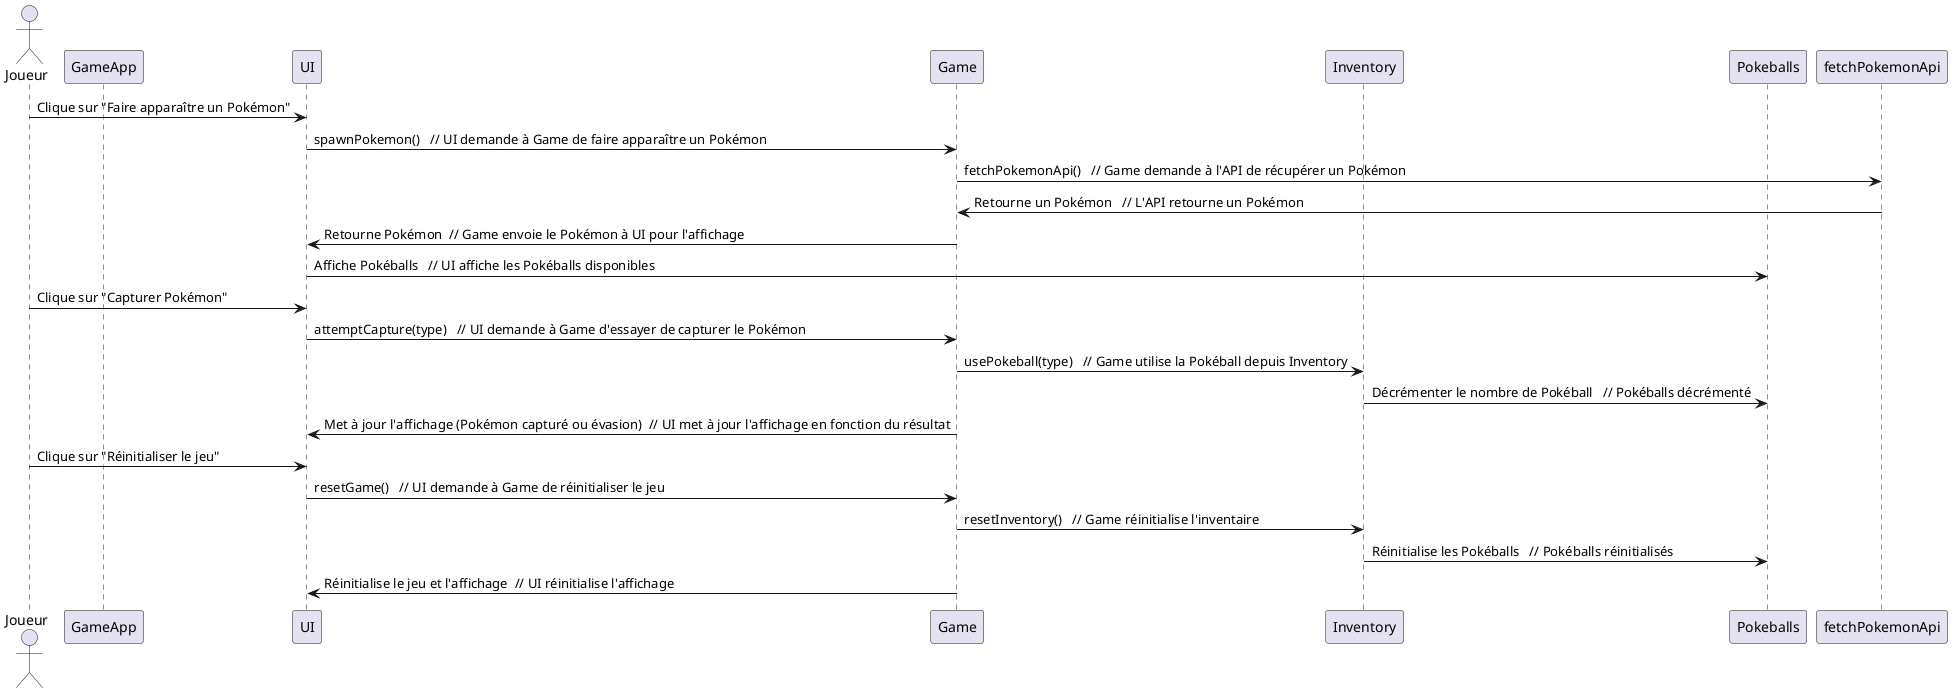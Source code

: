 @startuml diagram-sequence
actor Joueur
participant "GameApp" as App
participant "UI" as UI
participant "Game" as Game
participant "Inventory" as Inventory
participant "Pokeballs" as Pokeballs
participant "fetchPokemonApi" as API

Joueur -> UI : Clique sur "Faire apparaître un Pokémon"
UI -> Game : spawnPokemon()   // UI demande à Game de faire apparaître un Pokémon
Game -> API : fetchPokemonApi()   // Game demande à l'API de récupérer un Pokémon
API -> Game : Retourne un Pokémon   // L'API retourne un Pokémon
Game -> UI : Retourne Pokémon  // Game envoie le Pokémon à UI pour l'affichage
UI -> Pokeballs : Affiche Pokéballs   // UI affiche les Pokéballs disponibles
Joueur -> UI : Clique sur "Capturer Pokémon"
UI -> Game : attemptCapture(type)   // UI demande à Game d'essayer de capturer le Pokémon
Game -> Inventory : usePokeball(type)   // Game utilise la Pokéball depuis Inventory
Inventory -> Pokeballs : Décrémenter le nombre de Pokéball   // Pokéballs décrémenté
Game -> UI : Met à jour l'affichage (Pokémon capturé ou évasion)  // UI met à jour l'affichage en fonction du résultat
Joueur -> UI : Clique sur "Réinitialiser le jeu"
UI -> Game : resetGame()   // UI demande à Game de réinitialiser le jeu
Game -> Inventory : resetInventory()   // Game réinitialise l'inventaire
Inventory -> Pokeballs : Réinitialise les Pokéballs   // Pokéballs réinitialisés
Game -> UI : Réinitialise le jeu et l'affichage  // UI réinitialise l'affichage
@enduml
